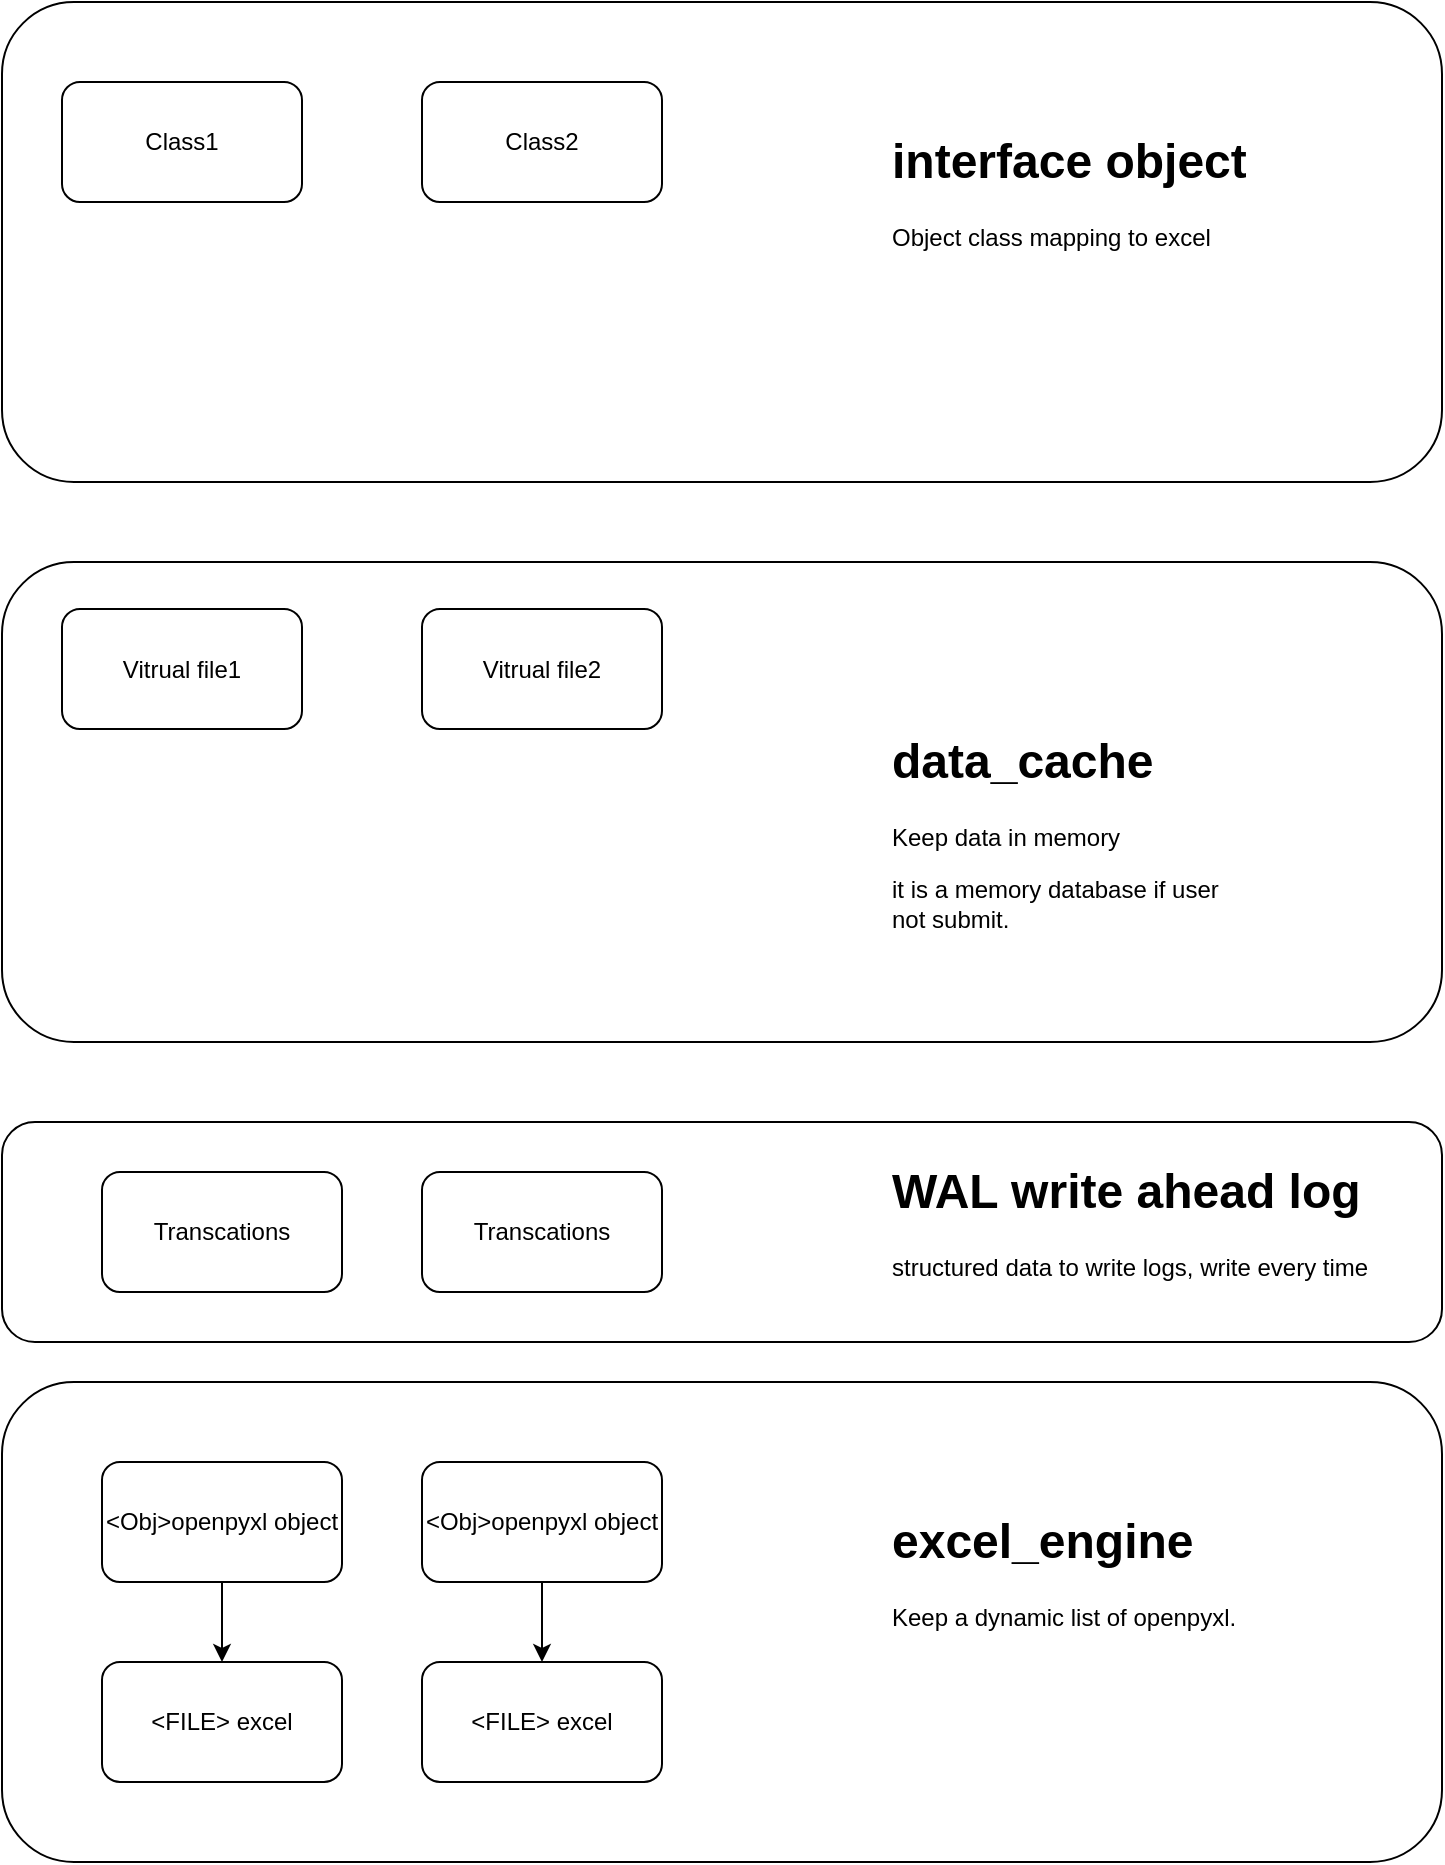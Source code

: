 <mxfile version="12.2.4" pages="1"><diagram id="-gp4QQTbKj-MCRuCLHsM" name="Page-1"><mxGraphModel dx="792" dy="544" grid="1" gridSize="10" guides="1" tooltips="1" connect="1" arrows="1" fold="1" page="1" pageScale="1" pageWidth="827" pageHeight="1169" math="0" shadow="0"><root><mxCell id="0"/><mxCell id="1" parent="0"/><mxCell id="13" value="" style="rounded=1;whiteSpace=wrap;html=1;" parent="1" vertex="1"><mxGeometry x="40" y="910" width="720" height="240" as="geometry"/></mxCell><mxCell id="2" value="&amp;lt;FILE&amp;gt; excel" style="rounded=1;whiteSpace=wrap;html=1;" parent="1" vertex="1"><mxGeometry x="90" y="1050" width="120" height="60" as="geometry"/></mxCell><mxCell id="5" value="" style="edgeStyle=orthogonalEdgeStyle;rounded=0;orthogonalLoop=1;jettySize=auto;html=1;" parent="1" source="3" target="2" edge="1"><mxGeometry relative="1" as="geometry"/></mxCell><mxCell id="3" value="&amp;lt;Obj&amp;gt;openpyxl object" style="rounded=1;whiteSpace=wrap;html=1;" parent="1" vertex="1"><mxGeometry x="90" y="950" width="120" height="60" as="geometry"/></mxCell><mxCell id="6" value="&amp;lt;FILE&amp;gt; excel" style="rounded=1;whiteSpace=wrap;html=1;" parent="1" vertex="1"><mxGeometry x="250" y="1050" width="120" height="60" as="geometry"/></mxCell><mxCell id="8" value="" style="edgeStyle=orthogonalEdgeStyle;rounded=0;orthogonalLoop=1;jettySize=auto;html=1;" parent="1" source="7" target="6" edge="1"><mxGeometry relative="1" as="geometry"/></mxCell><mxCell id="7" value="&amp;lt;Obj&amp;gt;openpyxl object" style="rounded=1;whiteSpace=wrap;html=1;" parent="1" vertex="1"><mxGeometry x="250" y="950" width="120" height="60" as="geometry"/></mxCell><mxCell id="14" value="&lt;h1&gt;excel_engine&lt;/h1&gt;&lt;p&gt;Keep a dynamic list of openpyxl.&lt;/p&gt;" style="text;html=1;strokeColor=none;fillColor=none;spacing=5;spacingTop=-20;whiteSpace=wrap;overflow=hidden;rounded=0;" parent="1" vertex="1"><mxGeometry x="480" y="970" width="190" height="120" as="geometry"/></mxCell><mxCell id="15" value="" style="rounded=1;whiteSpace=wrap;html=1;" parent="1" vertex="1"><mxGeometry x="40" y="500" width="720" height="240" as="geometry"/></mxCell><mxCell id="16" value="&lt;h1&gt;data_cache&lt;/h1&gt;&lt;p&gt;Keep data in memory&lt;/p&gt;&lt;p&gt;&lt;span&gt;it is a memory database if user not submit.&lt;/span&gt;&lt;/p&gt;" style="text;html=1;strokeColor=none;fillColor=none;spacing=5;spacingTop=-20;whiteSpace=wrap;overflow=hidden;rounded=0;" parent="1" vertex="1"><mxGeometry x="480" y="580" width="190" height="120" as="geometry"/></mxCell><mxCell id="17" value="" style="rounded=1;whiteSpace=wrap;html=1;" parent="1" vertex="1"><mxGeometry x="40" y="780" width="720" height="110" as="geometry"/></mxCell><mxCell id="19" value="&lt;h1&gt;WAL write ahead log&lt;/h1&gt;&lt;div&gt;structured data to write logs, write every time&lt;/div&gt;" style="text;html=1;strokeColor=none;fillColor=none;spacing=5;spacingTop=-20;whiteSpace=wrap;overflow=hidden;rounded=0;" parent="1" vertex="1"><mxGeometry x="480" y="795" width="259" height="80" as="geometry"/></mxCell><mxCell id="20" value="Transcations" style="rounded=1;whiteSpace=wrap;html=1;" parent="1" vertex="1"><mxGeometry x="250" y="805" width="120" height="60" as="geometry"/></mxCell><mxCell id="21" value="Transcations" style="rounded=1;whiteSpace=wrap;html=1;" parent="1" vertex="1"><mxGeometry x="90" y="805" width="120" height="60" as="geometry"/></mxCell><mxCell id="22" value="Vitrual file1" style="rounded=1;whiteSpace=wrap;html=1;" parent="1" vertex="1"><mxGeometry x="70" y="523.5" width="120" height="60" as="geometry"/></mxCell><mxCell id="23" value="Vitrual file2" style="rounded=1;whiteSpace=wrap;html=1;" parent="1" vertex="1"><mxGeometry x="250" y="523.5" width="120" height="60" as="geometry"/></mxCell><mxCell id="24" value="" style="rounded=1;whiteSpace=wrap;html=1;" parent="1" vertex="1"><mxGeometry x="40" y="220" width="720" height="240" as="geometry"/></mxCell><mxCell id="25" value="&lt;h1&gt;interface object&lt;/h1&gt;&lt;p&gt;Object class mapping to excel&lt;/p&gt;" style="text;html=1;strokeColor=none;fillColor=none;spacing=5;spacingTop=-20;whiteSpace=wrap;overflow=hidden;rounded=0;" parent="1" vertex="1"><mxGeometry x="480" y="280" width="190" height="120" as="geometry"/></mxCell><mxCell id="26" value="Class1" style="rounded=1;whiteSpace=wrap;html=1;" parent="1" vertex="1"><mxGeometry x="70" y="260" width="120" height="60" as="geometry"/></mxCell><mxCell id="27" value="Class2" style="rounded=1;whiteSpace=wrap;html=1;" parent="1" vertex="1"><mxGeometry x="250" y="260" width="120" height="60" as="geometry"/></mxCell></root></mxGraphModel></diagram></mxfile>